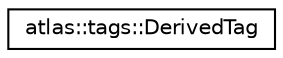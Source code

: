 digraph "Graphical Class Hierarchy"
{
  edge [fontname="Helvetica",fontsize="10",labelfontname="Helvetica",labelfontsize="10"];
  node [fontname="Helvetica",fontsize="10",shape=record];
  rankdir="LR";
  Node1 [label="atlas::tags::DerivedTag",height=0.2,width=0.4,color="black", fillcolor="white", style="filled",URL="$structatlas_1_1tags_1_1DerivedTag.html"];
}
